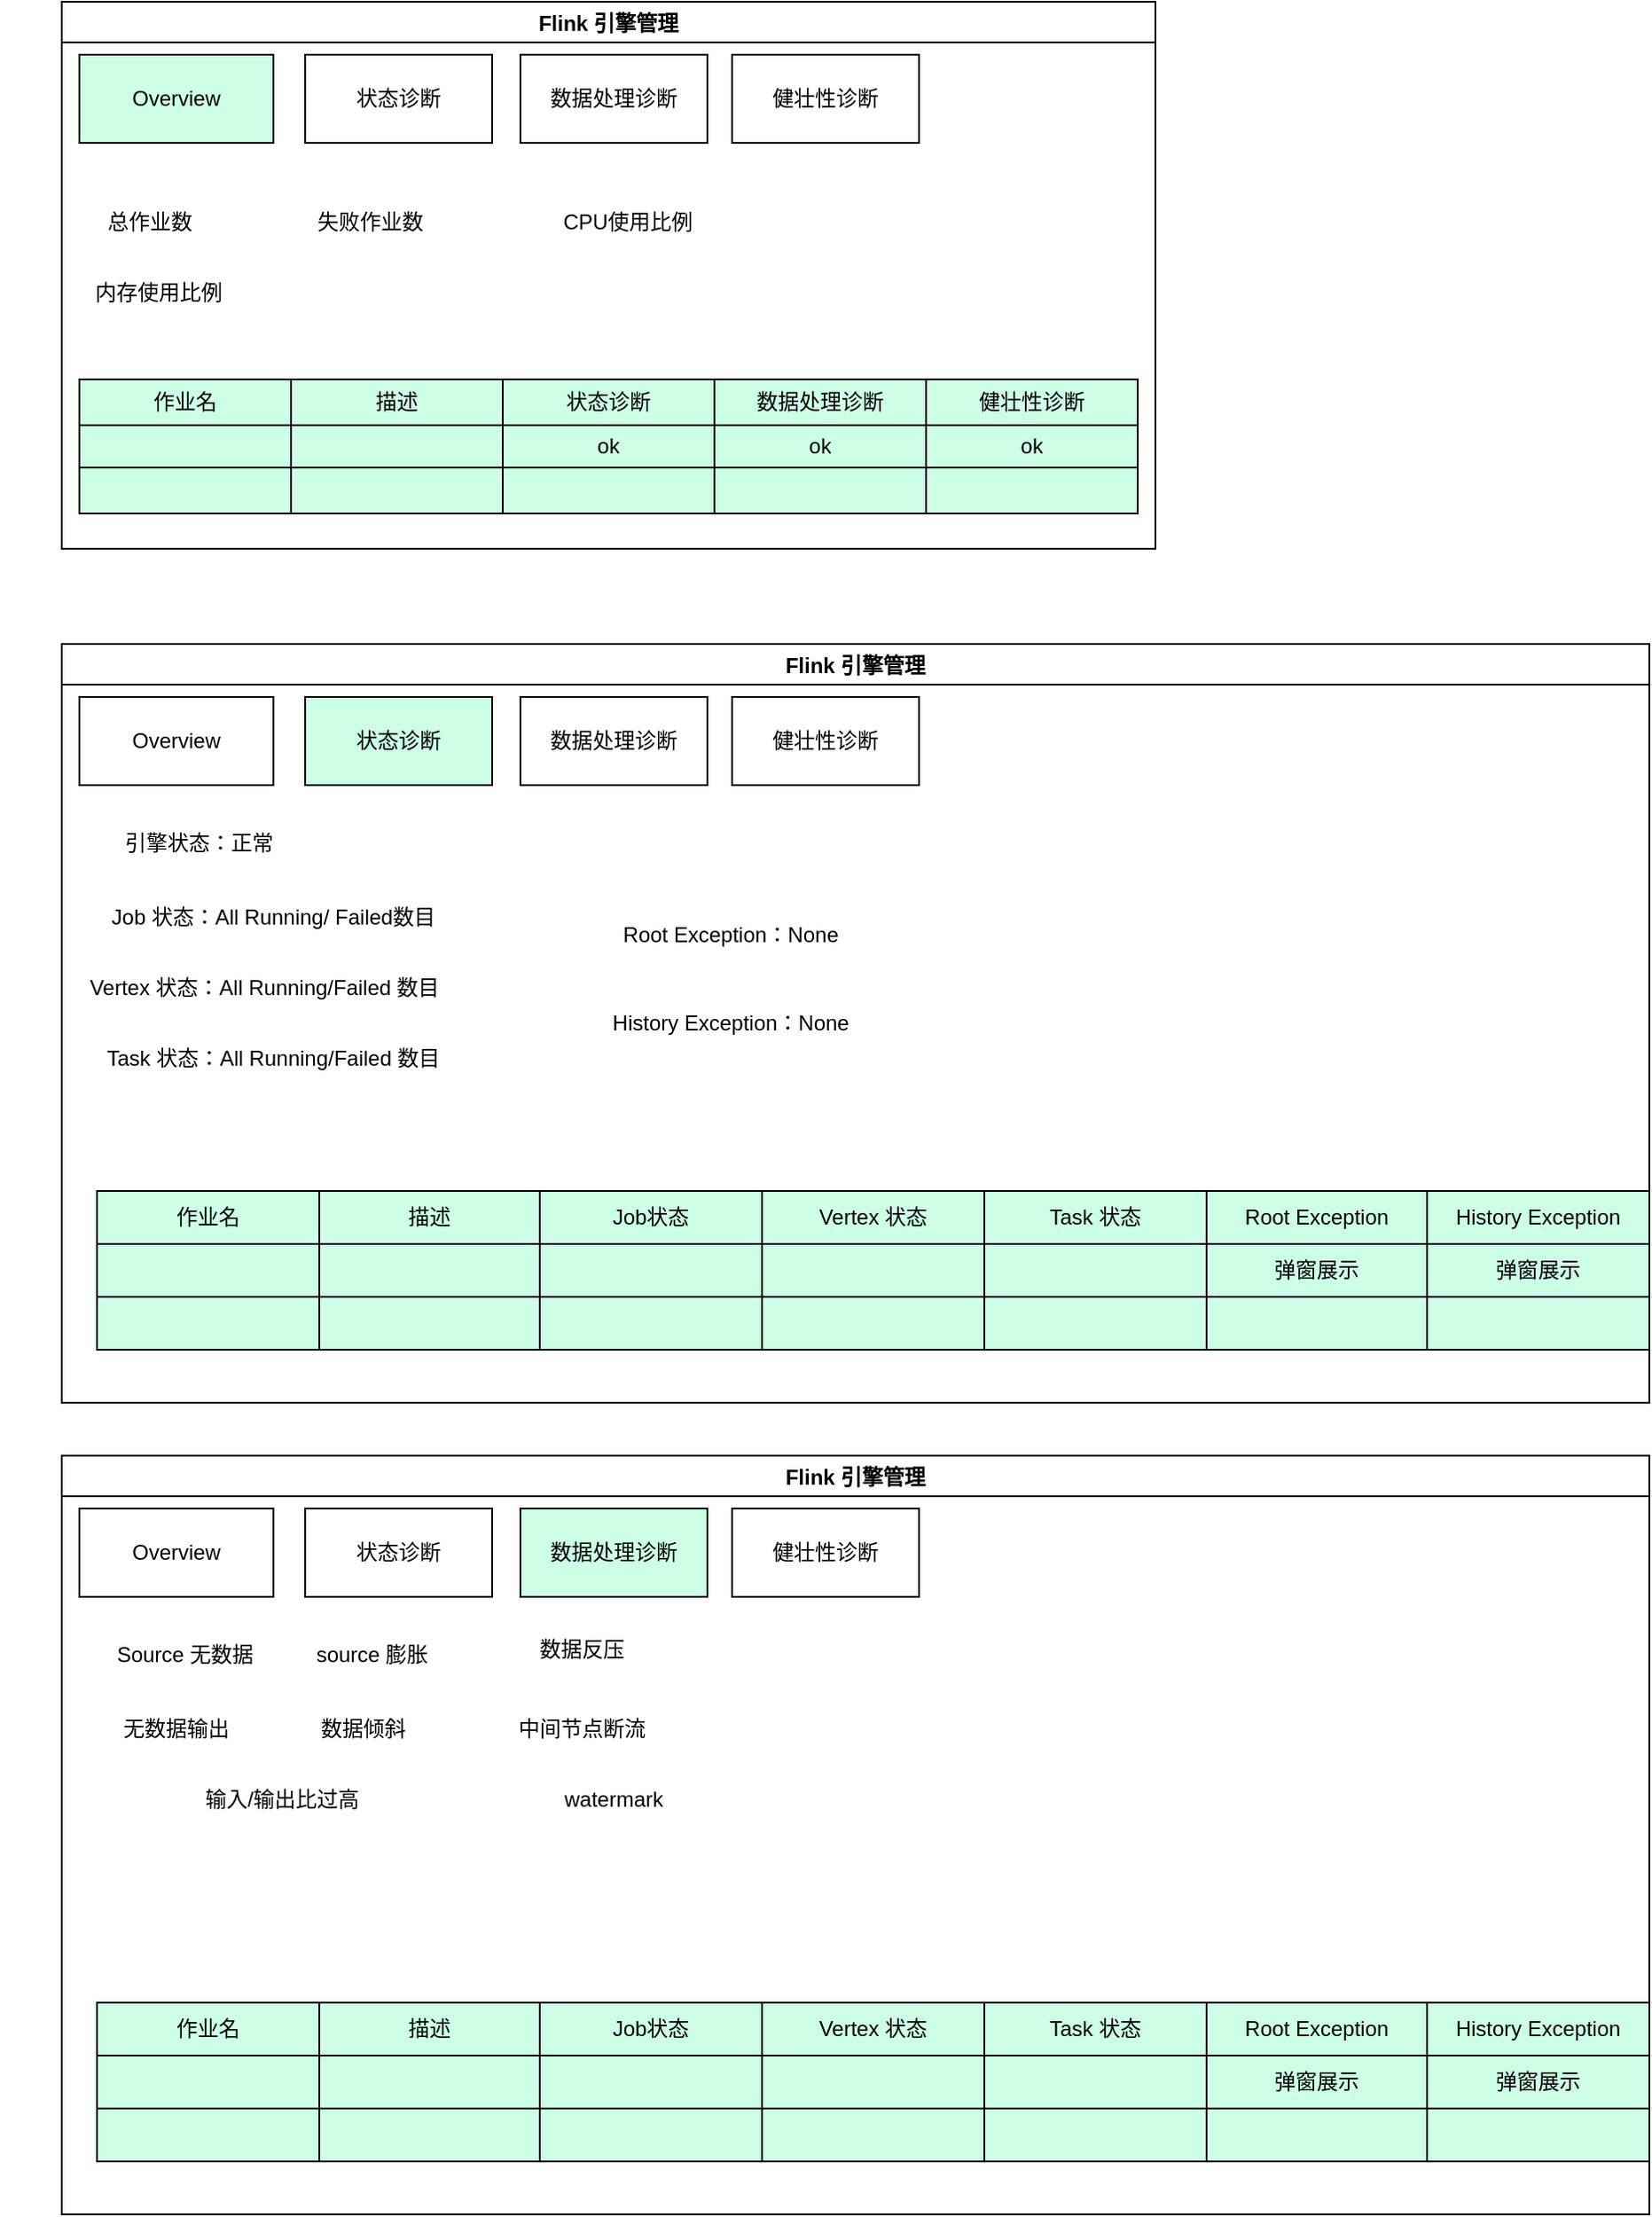 <mxfile version="17.4.5" type="github">
  <diagram id="NXiF5pYvuGFTyCZFgfCX" name="Page-1">
    <mxGraphModel dx="1426" dy="776" grid="1" gridSize="10" guides="1" tooltips="1" connect="1" arrows="1" fold="1" page="1" pageScale="1" pageWidth="827" pageHeight="1169" math="0" shadow="0">
      <root>
        <mxCell id="0" />
        <mxCell id="1" parent="0" />
        <mxCell id="Mq3Qd4NMwjSyaezHSede-2" value="Flink 引擎管理" style="swimlane;" vertex="1" parent="1">
          <mxGeometry x="180" y="116" width="620" height="310" as="geometry" />
        </mxCell>
        <mxCell id="Mq3Qd4NMwjSyaezHSede-3" value="Overview" style="rounded=0;whiteSpace=wrap;html=1;fillColor=#CCFFE6;" vertex="1" parent="Mq3Qd4NMwjSyaezHSede-2">
          <mxGeometry x="10" y="30" width="110" height="50" as="geometry" />
        </mxCell>
        <mxCell id="Mq3Qd4NMwjSyaezHSede-4" value="状态诊断" style="rounded=0;whiteSpace=wrap;html=1;" vertex="1" parent="Mq3Qd4NMwjSyaezHSede-2">
          <mxGeometry x="138" y="30" width="106" height="50" as="geometry" />
        </mxCell>
        <mxCell id="Mq3Qd4NMwjSyaezHSede-5" value="数据处理诊断" style="rounded=0;whiteSpace=wrap;html=1;" vertex="1" parent="Mq3Qd4NMwjSyaezHSede-2">
          <mxGeometry x="260" y="30" width="106" height="50" as="geometry" />
        </mxCell>
        <mxCell id="Mq3Qd4NMwjSyaezHSede-6" value="健壮性诊断" style="rounded=0;whiteSpace=wrap;html=1;" vertex="1" parent="Mq3Qd4NMwjSyaezHSede-2">
          <mxGeometry x="380" y="30" width="106" height="50" as="geometry" />
        </mxCell>
        <mxCell id="Mq3Qd4NMwjSyaezHSede-7" value="总作业数" style="text;html=1;strokeColor=none;fillColor=none;align=center;verticalAlign=middle;whiteSpace=wrap;rounded=0;" vertex="1" parent="Mq3Qd4NMwjSyaezHSede-2">
          <mxGeometry x="20" y="110" width="60" height="30" as="geometry" />
        </mxCell>
        <mxCell id="Mq3Qd4NMwjSyaezHSede-8" value="失败作业数" style="text;html=1;strokeColor=none;fillColor=none;align=center;verticalAlign=middle;whiteSpace=wrap;rounded=0;" vertex="1" parent="Mq3Qd4NMwjSyaezHSede-2">
          <mxGeometry x="130" y="110" width="90" height="30" as="geometry" />
        </mxCell>
        <mxCell id="Mq3Qd4NMwjSyaezHSede-9" value="CPU使用比例" style="text;html=1;strokeColor=none;fillColor=none;align=center;verticalAlign=middle;whiteSpace=wrap;rounded=0;" vertex="1" parent="Mq3Qd4NMwjSyaezHSede-2">
          <mxGeometry x="276" y="110" width="90" height="30" as="geometry" />
        </mxCell>
        <mxCell id="Mq3Qd4NMwjSyaezHSede-10" value="内存使用比例" style="text;html=1;strokeColor=none;fillColor=none;align=center;verticalAlign=middle;whiteSpace=wrap;rounded=0;" vertex="1" parent="Mq3Qd4NMwjSyaezHSede-2">
          <mxGeometry x="10" y="150" width="90" height="30" as="geometry" />
        </mxCell>
        <mxCell id="Mq3Qd4NMwjSyaezHSede-54" value="" style="shape=partialRectangle;html=1;whiteSpace=wrap;connectable=0;fillColor=none;top=0;left=0;bottom=0;right=0;overflow=hidden;" vertex="1" parent="Mq3Qd4NMwjSyaezHSede-2">
          <mxGeometry x="10" y="204" width="150" height="30" as="geometry">
            <mxRectangle width="150" height="30" as="alternateBounds" />
          </mxGeometry>
        </mxCell>
        <mxCell id="Mq3Qd4NMwjSyaezHSede-55" value="" style="shape=partialRectangle;html=1;whiteSpace=wrap;connectable=0;fillColor=none;top=0;left=0;bottom=0;right=0;overflow=hidden;" vertex="1" parent="Mq3Qd4NMwjSyaezHSede-2">
          <mxGeometry x="10" y="234" width="150" height="30" as="geometry">
            <mxRectangle width="150" height="30" as="alternateBounds" />
          </mxGeometry>
        </mxCell>
        <mxCell id="Mq3Qd4NMwjSyaezHSede-12" value="" style="shape=table;html=1;whiteSpace=wrap;startSize=0;container=1;collapsible=0;childLayout=tableLayout;fillColor=#CCFFE6;" vertex="1" parent="Mq3Qd4NMwjSyaezHSede-2">
          <mxGeometry x="10" y="214" width="600" height="76" as="geometry" />
        </mxCell>
        <mxCell id="Mq3Qd4NMwjSyaezHSede-17" value="" style="shape=tableRow;horizontal=0;startSize=0;swimlaneHead=0;swimlaneBody=0;top=0;left=0;bottom=0;right=0;collapsible=0;dropTarget=0;fillColor=none;points=[[0,0.5],[1,0.5]];portConstraint=eastwest;" vertex="1" parent="Mq3Qd4NMwjSyaezHSede-12">
          <mxGeometry width="600" height="26" as="geometry" />
        </mxCell>
        <mxCell id="Mq3Qd4NMwjSyaezHSede-18" value="作业名" style="shape=partialRectangle;html=1;whiteSpace=wrap;connectable=0;fillColor=none;top=0;left=0;bottom=0;right=0;overflow=hidden;" vertex="1" parent="Mq3Qd4NMwjSyaezHSede-17">
          <mxGeometry width="120" height="26" as="geometry">
            <mxRectangle width="120" height="26" as="alternateBounds" />
          </mxGeometry>
        </mxCell>
        <mxCell id="Mq3Qd4NMwjSyaezHSede-19" value="描述" style="shape=partialRectangle;html=1;whiteSpace=wrap;connectable=0;fillColor=none;top=0;left=0;bottom=0;right=0;overflow=hidden;" vertex="1" parent="Mq3Qd4NMwjSyaezHSede-17">
          <mxGeometry x="120" width="120" height="26" as="geometry">
            <mxRectangle width="120" height="26" as="alternateBounds" />
          </mxGeometry>
        </mxCell>
        <mxCell id="Mq3Qd4NMwjSyaezHSede-20" value="状态诊断" style="shape=partialRectangle;html=1;whiteSpace=wrap;connectable=0;fillColor=none;top=0;left=0;bottom=0;right=0;overflow=hidden;" vertex="1" parent="Mq3Qd4NMwjSyaezHSede-17">
          <mxGeometry x="240" width="120" height="26" as="geometry">
            <mxRectangle width="120" height="26" as="alternateBounds" />
          </mxGeometry>
        </mxCell>
        <mxCell id="Mq3Qd4NMwjSyaezHSede-69" value="数据处理诊断" style="shape=partialRectangle;html=1;whiteSpace=wrap;connectable=0;fillColor=none;top=0;left=0;bottom=0;right=0;overflow=hidden;" vertex="1" parent="Mq3Qd4NMwjSyaezHSede-17">
          <mxGeometry x="360" width="120" height="26" as="geometry">
            <mxRectangle width="120" height="26" as="alternateBounds" />
          </mxGeometry>
        </mxCell>
        <mxCell id="Mq3Qd4NMwjSyaezHSede-72" value="健壮性诊断" style="shape=partialRectangle;html=1;whiteSpace=wrap;connectable=0;fillColor=none;top=0;left=0;bottom=0;right=0;overflow=hidden;" vertex="1" parent="Mq3Qd4NMwjSyaezHSede-17">
          <mxGeometry x="480" width="120" height="26" as="geometry">
            <mxRectangle width="120" height="26" as="alternateBounds" />
          </mxGeometry>
        </mxCell>
        <mxCell id="Mq3Qd4NMwjSyaezHSede-13" value="" style="shape=tableRow;horizontal=0;startSize=0;swimlaneHead=0;swimlaneBody=0;top=0;left=0;bottom=0;right=0;collapsible=0;dropTarget=0;fillColor=none;points=[[0,0.5],[1,0.5]];portConstraint=eastwest;" vertex="1" parent="Mq3Qd4NMwjSyaezHSede-12">
          <mxGeometry y="26" width="600" height="24" as="geometry" />
        </mxCell>
        <mxCell id="Mq3Qd4NMwjSyaezHSede-14" value="" style="shape=partialRectangle;html=1;whiteSpace=wrap;connectable=0;fillColor=none;top=0;left=0;bottom=0;right=0;overflow=hidden;" vertex="1" parent="Mq3Qd4NMwjSyaezHSede-13">
          <mxGeometry width="120" height="24" as="geometry">
            <mxRectangle width="120" height="24" as="alternateBounds" />
          </mxGeometry>
        </mxCell>
        <mxCell id="Mq3Qd4NMwjSyaezHSede-15" value="" style="shape=partialRectangle;html=1;whiteSpace=wrap;connectable=0;fillColor=none;top=0;left=0;bottom=0;right=0;overflow=hidden;" vertex="1" parent="Mq3Qd4NMwjSyaezHSede-13">
          <mxGeometry x="120" width="120" height="24" as="geometry">
            <mxRectangle width="120" height="24" as="alternateBounds" />
          </mxGeometry>
        </mxCell>
        <mxCell id="Mq3Qd4NMwjSyaezHSede-16" value="ok" style="shape=partialRectangle;html=1;whiteSpace=wrap;connectable=0;fillColor=none;top=0;left=0;bottom=0;right=0;overflow=hidden;" vertex="1" parent="Mq3Qd4NMwjSyaezHSede-13">
          <mxGeometry x="240" width="120" height="24" as="geometry">
            <mxRectangle width="120" height="24" as="alternateBounds" />
          </mxGeometry>
        </mxCell>
        <mxCell id="Mq3Qd4NMwjSyaezHSede-70" value="ok" style="shape=partialRectangle;html=1;whiteSpace=wrap;connectable=0;fillColor=none;top=0;left=0;bottom=0;right=0;overflow=hidden;" vertex="1" parent="Mq3Qd4NMwjSyaezHSede-13">
          <mxGeometry x="360" width="120" height="24" as="geometry">
            <mxRectangle width="120" height="24" as="alternateBounds" />
          </mxGeometry>
        </mxCell>
        <mxCell id="Mq3Qd4NMwjSyaezHSede-73" value="ok" style="shape=partialRectangle;html=1;whiteSpace=wrap;connectable=0;fillColor=none;top=0;left=0;bottom=0;right=0;overflow=hidden;" vertex="1" parent="Mq3Qd4NMwjSyaezHSede-13">
          <mxGeometry x="480" width="120" height="24" as="geometry">
            <mxRectangle width="120" height="24" as="alternateBounds" />
          </mxGeometry>
        </mxCell>
        <mxCell id="Mq3Qd4NMwjSyaezHSede-21" value="" style="shape=tableRow;horizontal=0;startSize=0;swimlaneHead=0;swimlaneBody=0;top=0;left=0;bottom=0;right=0;collapsible=0;dropTarget=0;fillColor=none;points=[[0,0.5],[1,0.5]];portConstraint=eastwest;" vertex="1" parent="Mq3Qd4NMwjSyaezHSede-12">
          <mxGeometry y="50" width="600" height="26" as="geometry" />
        </mxCell>
        <mxCell id="Mq3Qd4NMwjSyaezHSede-22" value="" style="shape=partialRectangle;html=1;whiteSpace=wrap;connectable=0;fillColor=none;top=0;left=0;bottom=0;right=0;overflow=hidden;" vertex="1" parent="Mq3Qd4NMwjSyaezHSede-21">
          <mxGeometry width="120" height="26" as="geometry">
            <mxRectangle width="120" height="26" as="alternateBounds" />
          </mxGeometry>
        </mxCell>
        <mxCell id="Mq3Qd4NMwjSyaezHSede-23" value="" style="shape=partialRectangle;html=1;whiteSpace=wrap;connectable=0;fillColor=none;top=0;left=0;bottom=0;right=0;overflow=hidden;" vertex="1" parent="Mq3Qd4NMwjSyaezHSede-21">
          <mxGeometry x="120" width="120" height="26" as="geometry">
            <mxRectangle width="120" height="26" as="alternateBounds" />
          </mxGeometry>
        </mxCell>
        <mxCell id="Mq3Qd4NMwjSyaezHSede-24" value="" style="shape=partialRectangle;html=1;whiteSpace=wrap;connectable=0;fillColor=none;top=0;left=0;bottom=0;right=0;overflow=hidden;pointerEvents=1;" vertex="1" parent="Mq3Qd4NMwjSyaezHSede-21">
          <mxGeometry x="240" width="120" height="26" as="geometry">
            <mxRectangle width="120" height="26" as="alternateBounds" />
          </mxGeometry>
        </mxCell>
        <mxCell id="Mq3Qd4NMwjSyaezHSede-71" style="shape=partialRectangle;html=1;whiteSpace=wrap;connectable=0;fillColor=none;top=0;left=0;bottom=0;right=0;overflow=hidden;pointerEvents=1;" vertex="1" parent="Mq3Qd4NMwjSyaezHSede-21">
          <mxGeometry x="360" width="120" height="26" as="geometry">
            <mxRectangle width="120" height="26" as="alternateBounds" />
          </mxGeometry>
        </mxCell>
        <mxCell id="Mq3Qd4NMwjSyaezHSede-74" style="shape=partialRectangle;html=1;whiteSpace=wrap;connectable=0;fillColor=none;top=0;left=0;bottom=0;right=0;overflow=hidden;pointerEvents=1;" vertex="1" parent="Mq3Qd4NMwjSyaezHSede-21">
          <mxGeometry x="480" width="120" height="26" as="geometry">
            <mxRectangle width="120" height="26" as="alternateBounds" />
          </mxGeometry>
        </mxCell>
        <mxCell id="Mq3Qd4NMwjSyaezHSede-25" value="Flink 引擎管理" style="swimlane;" vertex="1" parent="1">
          <mxGeometry x="180" y="480" width="900" height="430" as="geometry" />
        </mxCell>
        <mxCell id="Mq3Qd4NMwjSyaezHSede-26" value="Overview" style="rounded=0;whiteSpace=wrap;html=1;fillColor=#FFFFFF;" vertex="1" parent="Mq3Qd4NMwjSyaezHSede-25">
          <mxGeometry x="10" y="30" width="110" height="50" as="geometry" />
        </mxCell>
        <mxCell id="Mq3Qd4NMwjSyaezHSede-27" value="状态诊断" style="rounded=0;whiteSpace=wrap;html=1;fillColor=#CCFFE6;" vertex="1" parent="Mq3Qd4NMwjSyaezHSede-25">
          <mxGeometry x="138" y="30" width="106" height="50" as="geometry" />
        </mxCell>
        <mxCell id="Mq3Qd4NMwjSyaezHSede-28" value="数据处理诊断" style="rounded=0;whiteSpace=wrap;html=1;" vertex="1" parent="Mq3Qd4NMwjSyaezHSede-25">
          <mxGeometry x="260" y="30" width="106" height="50" as="geometry" />
        </mxCell>
        <mxCell id="Mq3Qd4NMwjSyaezHSede-29" value="健壮性诊断" style="rounded=0;whiteSpace=wrap;html=1;" vertex="1" parent="Mq3Qd4NMwjSyaezHSede-25">
          <mxGeometry x="380" y="30" width="106" height="50" as="geometry" />
        </mxCell>
        <mxCell id="Mq3Qd4NMwjSyaezHSede-30" value="引擎状态：正常" style="text;html=1;strokeColor=none;fillColor=none;align=center;verticalAlign=middle;whiteSpace=wrap;rounded=0;" vertex="1" parent="Mq3Qd4NMwjSyaezHSede-25">
          <mxGeometry x="18" y="100" width="120" height="25" as="geometry" />
        </mxCell>
        <mxCell id="Mq3Qd4NMwjSyaezHSede-32" value="Job 状态：All Running/ Failed数目" style="text;html=1;strokeColor=none;fillColor=none;align=center;verticalAlign=middle;whiteSpace=wrap;rounded=0;" vertex="1" parent="Mq3Qd4NMwjSyaezHSede-25">
          <mxGeometry x="20" y="140" width="200" height="30" as="geometry" />
        </mxCell>
        <mxCell id="Mq3Qd4NMwjSyaezHSede-47" value="Vertex 状态：All Running/Failed 数目" style="text;html=1;strokeColor=none;fillColor=none;align=center;verticalAlign=middle;whiteSpace=wrap;rounded=0;" vertex="1" parent="Mq3Qd4NMwjSyaezHSede-25">
          <mxGeometry x="10" y="180" width="210" height="30" as="geometry" />
        </mxCell>
        <mxCell id="Mq3Qd4NMwjSyaezHSede-34" value="" style="shape=table;html=1;whiteSpace=wrap;startSize=0;container=1;collapsible=0;childLayout=tableLayout;fillColor=#CCFFE6;" vertex="1" parent="Mq3Qd4NMwjSyaezHSede-25">
          <mxGeometry x="20" y="310" width="880" height="90" as="geometry" />
        </mxCell>
        <mxCell id="Mq3Qd4NMwjSyaezHSede-35" value="" style="shape=tableRow;horizontal=0;startSize=0;swimlaneHead=0;swimlaneBody=0;top=0;left=0;bottom=0;right=0;collapsible=0;dropTarget=0;fillColor=none;points=[[0,0.5],[1,0.5]];portConstraint=eastwest;" vertex="1" parent="Mq3Qd4NMwjSyaezHSede-34">
          <mxGeometry width="880" height="30" as="geometry" />
        </mxCell>
        <mxCell id="Mq3Qd4NMwjSyaezHSede-36" value="作业名" style="shape=partialRectangle;html=1;whiteSpace=wrap;connectable=0;fillColor=none;top=0;left=0;bottom=0;right=0;overflow=hidden;" vertex="1" parent="Mq3Qd4NMwjSyaezHSede-35">
          <mxGeometry width="126" height="30" as="geometry">
            <mxRectangle width="126" height="30" as="alternateBounds" />
          </mxGeometry>
        </mxCell>
        <mxCell id="Mq3Qd4NMwjSyaezHSede-37" value="描述" style="shape=partialRectangle;html=1;whiteSpace=wrap;connectable=0;fillColor=none;top=0;left=0;bottom=0;right=0;overflow=hidden;" vertex="1" parent="Mq3Qd4NMwjSyaezHSede-35">
          <mxGeometry x="126" width="125" height="30" as="geometry">
            <mxRectangle width="125" height="30" as="alternateBounds" />
          </mxGeometry>
        </mxCell>
        <mxCell id="Mq3Qd4NMwjSyaezHSede-105" value="Job状态" style="shape=partialRectangle;html=1;whiteSpace=wrap;connectable=0;fillColor=none;top=0;left=0;bottom=0;right=0;overflow=hidden;" vertex="1" parent="Mq3Qd4NMwjSyaezHSede-35">
          <mxGeometry x="251" width="126" height="30" as="geometry">
            <mxRectangle width="126" height="30" as="alternateBounds" />
          </mxGeometry>
        </mxCell>
        <mxCell id="Mq3Qd4NMwjSyaezHSede-102" value="Vertex 状态" style="shape=partialRectangle;html=1;whiteSpace=wrap;connectable=0;fillColor=none;top=0;left=0;bottom=0;right=0;overflow=hidden;" vertex="1" parent="Mq3Qd4NMwjSyaezHSede-35">
          <mxGeometry x="377" width="126" height="30" as="geometry">
            <mxRectangle width="126" height="30" as="alternateBounds" />
          </mxGeometry>
        </mxCell>
        <mxCell id="Mq3Qd4NMwjSyaezHSede-99" value="Task 状态" style="shape=partialRectangle;html=1;whiteSpace=wrap;connectable=0;fillColor=none;top=0;left=0;bottom=0;right=0;overflow=hidden;" vertex="1" parent="Mq3Qd4NMwjSyaezHSede-35">
          <mxGeometry x="503" width="126" height="30" as="geometry">
            <mxRectangle width="126" height="30" as="alternateBounds" />
          </mxGeometry>
        </mxCell>
        <mxCell id="Mq3Qd4NMwjSyaezHSede-96" value="Root Exception" style="shape=partialRectangle;html=1;whiteSpace=wrap;connectable=0;fillColor=none;top=0;left=0;bottom=0;right=0;overflow=hidden;" vertex="1" parent="Mq3Qd4NMwjSyaezHSede-35">
          <mxGeometry x="629" width="125" height="30" as="geometry">
            <mxRectangle width="125" height="30" as="alternateBounds" />
          </mxGeometry>
        </mxCell>
        <mxCell id="Mq3Qd4NMwjSyaezHSede-108" value="History Exception" style="shape=partialRectangle;html=1;whiteSpace=wrap;connectable=0;fillColor=none;top=0;left=0;bottom=0;right=0;overflow=hidden;" vertex="1" parent="Mq3Qd4NMwjSyaezHSede-35">
          <mxGeometry x="754" width="126" height="30" as="geometry">
            <mxRectangle width="126" height="30" as="alternateBounds" />
          </mxGeometry>
        </mxCell>
        <mxCell id="Mq3Qd4NMwjSyaezHSede-39" value="" style="shape=tableRow;horizontal=0;startSize=0;swimlaneHead=0;swimlaneBody=0;top=0;left=0;bottom=0;right=0;collapsible=0;dropTarget=0;fillColor=none;points=[[0,0.5],[1,0.5]];portConstraint=eastwest;" vertex="1" parent="Mq3Qd4NMwjSyaezHSede-34">
          <mxGeometry y="30" width="880" height="30" as="geometry" />
        </mxCell>
        <mxCell id="Mq3Qd4NMwjSyaezHSede-40" value="" style="shape=partialRectangle;html=1;whiteSpace=wrap;connectable=0;fillColor=none;top=0;left=0;bottom=0;right=0;overflow=hidden;" vertex="1" parent="Mq3Qd4NMwjSyaezHSede-39">
          <mxGeometry width="126" height="30" as="geometry">
            <mxRectangle width="126" height="30" as="alternateBounds" />
          </mxGeometry>
        </mxCell>
        <mxCell id="Mq3Qd4NMwjSyaezHSede-41" value="" style="shape=partialRectangle;html=1;whiteSpace=wrap;connectable=0;fillColor=none;top=0;left=0;bottom=0;right=0;overflow=hidden;" vertex="1" parent="Mq3Qd4NMwjSyaezHSede-39">
          <mxGeometry x="126" width="125" height="30" as="geometry">
            <mxRectangle width="125" height="30" as="alternateBounds" />
          </mxGeometry>
        </mxCell>
        <mxCell id="Mq3Qd4NMwjSyaezHSede-106" style="shape=partialRectangle;html=1;whiteSpace=wrap;connectable=0;fillColor=none;top=0;left=0;bottom=0;right=0;overflow=hidden;" vertex="1" parent="Mq3Qd4NMwjSyaezHSede-39">
          <mxGeometry x="251" width="126" height="30" as="geometry">
            <mxRectangle width="126" height="30" as="alternateBounds" />
          </mxGeometry>
        </mxCell>
        <mxCell id="Mq3Qd4NMwjSyaezHSede-103" style="shape=partialRectangle;html=1;whiteSpace=wrap;connectable=0;fillColor=none;top=0;left=0;bottom=0;right=0;overflow=hidden;" vertex="1" parent="Mq3Qd4NMwjSyaezHSede-39">
          <mxGeometry x="377" width="126" height="30" as="geometry">
            <mxRectangle width="126" height="30" as="alternateBounds" />
          </mxGeometry>
        </mxCell>
        <mxCell id="Mq3Qd4NMwjSyaezHSede-100" style="shape=partialRectangle;html=1;whiteSpace=wrap;connectable=0;fillColor=none;top=0;left=0;bottom=0;right=0;overflow=hidden;" vertex="1" parent="Mq3Qd4NMwjSyaezHSede-39">
          <mxGeometry x="503" width="126" height="30" as="geometry">
            <mxRectangle width="126" height="30" as="alternateBounds" />
          </mxGeometry>
        </mxCell>
        <mxCell id="Mq3Qd4NMwjSyaezHSede-97" value="弹窗展示" style="shape=partialRectangle;html=1;whiteSpace=wrap;connectable=0;fillColor=none;top=0;left=0;bottom=0;right=0;overflow=hidden;" vertex="1" parent="Mq3Qd4NMwjSyaezHSede-39">
          <mxGeometry x="629" width="125" height="30" as="geometry">
            <mxRectangle width="125" height="30" as="alternateBounds" />
          </mxGeometry>
        </mxCell>
        <mxCell id="Mq3Qd4NMwjSyaezHSede-109" value="弹窗展示" style="shape=partialRectangle;html=1;whiteSpace=wrap;connectable=0;fillColor=none;top=0;left=0;bottom=0;right=0;overflow=hidden;" vertex="1" parent="Mq3Qd4NMwjSyaezHSede-39">
          <mxGeometry x="754" width="126" height="30" as="geometry">
            <mxRectangle width="126" height="30" as="alternateBounds" />
          </mxGeometry>
        </mxCell>
        <mxCell id="Mq3Qd4NMwjSyaezHSede-43" value="" style="shape=tableRow;horizontal=0;startSize=0;swimlaneHead=0;swimlaneBody=0;top=0;left=0;bottom=0;right=0;collapsible=0;dropTarget=0;fillColor=none;points=[[0,0.5],[1,0.5]];portConstraint=eastwest;" vertex="1" parent="Mq3Qd4NMwjSyaezHSede-34">
          <mxGeometry y="60" width="880" height="30" as="geometry" />
        </mxCell>
        <mxCell id="Mq3Qd4NMwjSyaezHSede-44" value="" style="shape=partialRectangle;html=1;whiteSpace=wrap;connectable=0;fillColor=none;top=0;left=0;bottom=0;right=0;overflow=hidden;" vertex="1" parent="Mq3Qd4NMwjSyaezHSede-43">
          <mxGeometry width="126" height="30" as="geometry">
            <mxRectangle width="126" height="30" as="alternateBounds" />
          </mxGeometry>
        </mxCell>
        <mxCell id="Mq3Qd4NMwjSyaezHSede-45" value="" style="shape=partialRectangle;html=1;whiteSpace=wrap;connectable=0;fillColor=none;top=0;left=0;bottom=0;right=0;overflow=hidden;" vertex="1" parent="Mq3Qd4NMwjSyaezHSede-43">
          <mxGeometry x="126" width="125" height="30" as="geometry">
            <mxRectangle width="125" height="30" as="alternateBounds" />
          </mxGeometry>
        </mxCell>
        <mxCell id="Mq3Qd4NMwjSyaezHSede-107" style="shape=partialRectangle;html=1;whiteSpace=wrap;connectable=0;fillColor=none;top=0;left=0;bottom=0;right=0;overflow=hidden;pointerEvents=1;" vertex="1" parent="Mq3Qd4NMwjSyaezHSede-43">
          <mxGeometry x="251" width="126" height="30" as="geometry">
            <mxRectangle width="126" height="30" as="alternateBounds" />
          </mxGeometry>
        </mxCell>
        <mxCell id="Mq3Qd4NMwjSyaezHSede-104" style="shape=partialRectangle;html=1;whiteSpace=wrap;connectable=0;fillColor=none;top=0;left=0;bottom=0;right=0;overflow=hidden;pointerEvents=1;" vertex="1" parent="Mq3Qd4NMwjSyaezHSede-43">
          <mxGeometry x="377" width="126" height="30" as="geometry">
            <mxRectangle width="126" height="30" as="alternateBounds" />
          </mxGeometry>
        </mxCell>
        <mxCell id="Mq3Qd4NMwjSyaezHSede-101" style="shape=partialRectangle;html=1;whiteSpace=wrap;connectable=0;fillColor=none;top=0;left=0;bottom=0;right=0;overflow=hidden;pointerEvents=1;" vertex="1" parent="Mq3Qd4NMwjSyaezHSede-43">
          <mxGeometry x="503" width="126" height="30" as="geometry">
            <mxRectangle width="126" height="30" as="alternateBounds" />
          </mxGeometry>
        </mxCell>
        <mxCell id="Mq3Qd4NMwjSyaezHSede-98" style="shape=partialRectangle;html=1;whiteSpace=wrap;connectable=0;fillColor=none;top=0;left=0;bottom=0;right=0;overflow=hidden;pointerEvents=1;" vertex="1" parent="Mq3Qd4NMwjSyaezHSede-43">
          <mxGeometry x="629" width="125" height="30" as="geometry">
            <mxRectangle width="125" height="30" as="alternateBounds" />
          </mxGeometry>
        </mxCell>
        <mxCell id="Mq3Qd4NMwjSyaezHSede-110" style="shape=partialRectangle;html=1;whiteSpace=wrap;connectable=0;fillColor=none;top=0;left=0;bottom=0;right=0;overflow=hidden;pointerEvents=1;" vertex="1" parent="Mq3Qd4NMwjSyaezHSede-43">
          <mxGeometry x="754" width="126" height="30" as="geometry">
            <mxRectangle width="126" height="30" as="alternateBounds" />
          </mxGeometry>
        </mxCell>
        <mxCell id="Mq3Qd4NMwjSyaezHSede-48" value="Task 状态：All Running/Failed 数目" style="text;html=1;strokeColor=none;fillColor=none;align=center;verticalAlign=middle;whiteSpace=wrap;rounded=0;" vertex="1" parent="Mq3Qd4NMwjSyaezHSede-25">
          <mxGeometry x="15" y="220" width="210" height="30" as="geometry" />
        </mxCell>
        <mxCell id="Mq3Qd4NMwjSyaezHSede-49" value="Root Exception：None&amp;nbsp;" style="text;html=1;strokeColor=none;fillColor=none;align=center;verticalAlign=middle;whiteSpace=wrap;rounded=0;" vertex="1" parent="Mq3Qd4NMwjSyaezHSede-25">
          <mxGeometry x="276" y="150" width="210" height="30" as="geometry" />
        </mxCell>
        <mxCell id="Mq3Qd4NMwjSyaezHSede-50" value="History Exception：None&amp;nbsp;" style="text;html=1;strokeColor=none;fillColor=none;align=center;verticalAlign=middle;whiteSpace=wrap;rounded=0;" vertex="1" parent="Mq3Qd4NMwjSyaezHSede-25">
          <mxGeometry x="276" y="200" width="210" height="30" as="geometry" />
        </mxCell>
        <mxCell id="Mq3Qd4NMwjSyaezHSede-111" value="Flink 引擎管理" style="swimlane;" vertex="1" parent="1">
          <mxGeometry x="180" y="940" width="900" height="430" as="geometry" />
        </mxCell>
        <mxCell id="Mq3Qd4NMwjSyaezHSede-112" value="Overview" style="rounded=0;whiteSpace=wrap;html=1;fillColor=#FFFFFF;" vertex="1" parent="Mq3Qd4NMwjSyaezHSede-111">
          <mxGeometry x="10" y="30" width="110" height="50" as="geometry" />
        </mxCell>
        <mxCell id="Mq3Qd4NMwjSyaezHSede-113" value="状态诊断" style="rounded=0;whiteSpace=wrap;html=1;fillColor=#FFFFFF;" vertex="1" parent="Mq3Qd4NMwjSyaezHSede-111">
          <mxGeometry x="138" y="30" width="106" height="50" as="geometry" />
        </mxCell>
        <mxCell id="Mq3Qd4NMwjSyaezHSede-114" value="数据处理诊断" style="rounded=0;whiteSpace=wrap;html=1;fillColor=#CCFFE6;" vertex="1" parent="Mq3Qd4NMwjSyaezHSede-111">
          <mxGeometry x="260" y="30" width="106" height="50" as="geometry" />
        </mxCell>
        <mxCell id="Mq3Qd4NMwjSyaezHSede-115" value="健壮性诊断" style="rounded=0;whiteSpace=wrap;html=1;" vertex="1" parent="Mq3Qd4NMwjSyaezHSede-111">
          <mxGeometry x="380" y="30" width="106" height="50" as="geometry" />
        </mxCell>
        <mxCell id="Mq3Qd4NMwjSyaezHSede-116" value="Source 无数据" style="text;html=1;strokeColor=none;fillColor=none;align=center;verticalAlign=middle;whiteSpace=wrap;rounded=0;" vertex="1" parent="Mq3Qd4NMwjSyaezHSede-111">
          <mxGeometry x="10" y="100" width="120" height="25" as="geometry" />
        </mxCell>
        <mxCell id="Mq3Qd4NMwjSyaezHSede-117" value="无数据输出" style="text;html=1;strokeColor=none;fillColor=none;align=center;verticalAlign=middle;whiteSpace=wrap;rounded=0;" vertex="1" parent="Mq3Qd4NMwjSyaezHSede-111">
          <mxGeometry x="-35" y="140" width="200" height="30" as="geometry" />
        </mxCell>
        <mxCell id="Mq3Qd4NMwjSyaezHSede-118" value="数据倾斜" style="text;html=1;strokeColor=none;fillColor=none;align=center;verticalAlign=middle;whiteSpace=wrap;rounded=0;" vertex="1" parent="Mq3Qd4NMwjSyaezHSede-111">
          <mxGeometry x="66" y="140" width="210" height="30" as="geometry" />
        </mxCell>
        <mxCell id="Mq3Qd4NMwjSyaezHSede-119" value="" style="shape=table;html=1;whiteSpace=wrap;startSize=0;container=1;collapsible=0;childLayout=tableLayout;fillColor=#CCFFE6;" vertex="1" parent="Mq3Qd4NMwjSyaezHSede-111">
          <mxGeometry x="20" y="310" width="880" height="90" as="geometry" />
        </mxCell>
        <mxCell id="Mq3Qd4NMwjSyaezHSede-120" value="" style="shape=tableRow;horizontal=0;startSize=0;swimlaneHead=0;swimlaneBody=0;top=0;left=0;bottom=0;right=0;collapsible=0;dropTarget=0;fillColor=none;points=[[0,0.5],[1,0.5]];portConstraint=eastwest;" vertex="1" parent="Mq3Qd4NMwjSyaezHSede-119">
          <mxGeometry width="880" height="30" as="geometry" />
        </mxCell>
        <mxCell id="Mq3Qd4NMwjSyaezHSede-121" value="作业名" style="shape=partialRectangle;html=1;whiteSpace=wrap;connectable=0;fillColor=none;top=0;left=0;bottom=0;right=0;overflow=hidden;" vertex="1" parent="Mq3Qd4NMwjSyaezHSede-120">
          <mxGeometry width="126" height="30" as="geometry">
            <mxRectangle width="126" height="30" as="alternateBounds" />
          </mxGeometry>
        </mxCell>
        <mxCell id="Mq3Qd4NMwjSyaezHSede-122" value="描述" style="shape=partialRectangle;html=1;whiteSpace=wrap;connectable=0;fillColor=none;top=0;left=0;bottom=0;right=0;overflow=hidden;" vertex="1" parent="Mq3Qd4NMwjSyaezHSede-120">
          <mxGeometry x="126" width="125" height="30" as="geometry">
            <mxRectangle width="125" height="30" as="alternateBounds" />
          </mxGeometry>
        </mxCell>
        <mxCell id="Mq3Qd4NMwjSyaezHSede-123" value="Job状态" style="shape=partialRectangle;html=1;whiteSpace=wrap;connectable=0;fillColor=none;top=0;left=0;bottom=0;right=0;overflow=hidden;" vertex="1" parent="Mq3Qd4NMwjSyaezHSede-120">
          <mxGeometry x="251" width="126" height="30" as="geometry">
            <mxRectangle width="126" height="30" as="alternateBounds" />
          </mxGeometry>
        </mxCell>
        <mxCell id="Mq3Qd4NMwjSyaezHSede-124" value="Vertex 状态" style="shape=partialRectangle;html=1;whiteSpace=wrap;connectable=0;fillColor=none;top=0;left=0;bottom=0;right=0;overflow=hidden;" vertex="1" parent="Mq3Qd4NMwjSyaezHSede-120">
          <mxGeometry x="377" width="126" height="30" as="geometry">
            <mxRectangle width="126" height="30" as="alternateBounds" />
          </mxGeometry>
        </mxCell>
        <mxCell id="Mq3Qd4NMwjSyaezHSede-125" value="Task 状态" style="shape=partialRectangle;html=1;whiteSpace=wrap;connectable=0;fillColor=none;top=0;left=0;bottom=0;right=0;overflow=hidden;" vertex="1" parent="Mq3Qd4NMwjSyaezHSede-120">
          <mxGeometry x="503" width="126" height="30" as="geometry">
            <mxRectangle width="126" height="30" as="alternateBounds" />
          </mxGeometry>
        </mxCell>
        <mxCell id="Mq3Qd4NMwjSyaezHSede-126" value="Root Exception" style="shape=partialRectangle;html=1;whiteSpace=wrap;connectable=0;fillColor=none;top=0;left=0;bottom=0;right=0;overflow=hidden;" vertex="1" parent="Mq3Qd4NMwjSyaezHSede-120">
          <mxGeometry x="629" width="125" height="30" as="geometry">
            <mxRectangle width="125" height="30" as="alternateBounds" />
          </mxGeometry>
        </mxCell>
        <mxCell id="Mq3Qd4NMwjSyaezHSede-127" value="History Exception" style="shape=partialRectangle;html=1;whiteSpace=wrap;connectable=0;fillColor=none;top=0;left=0;bottom=0;right=0;overflow=hidden;" vertex="1" parent="Mq3Qd4NMwjSyaezHSede-120">
          <mxGeometry x="754" width="126" height="30" as="geometry">
            <mxRectangle width="126" height="30" as="alternateBounds" />
          </mxGeometry>
        </mxCell>
        <mxCell id="Mq3Qd4NMwjSyaezHSede-128" value="" style="shape=tableRow;horizontal=0;startSize=0;swimlaneHead=0;swimlaneBody=0;top=0;left=0;bottom=0;right=0;collapsible=0;dropTarget=0;fillColor=none;points=[[0,0.5],[1,0.5]];portConstraint=eastwest;" vertex="1" parent="Mq3Qd4NMwjSyaezHSede-119">
          <mxGeometry y="30" width="880" height="30" as="geometry" />
        </mxCell>
        <mxCell id="Mq3Qd4NMwjSyaezHSede-129" value="" style="shape=partialRectangle;html=1;whiteSpace=wrap;connectable=0;fillColor=none;top=0;left=0;bottom=0;right=0;overflow=hidden;" vertex="1" parent="Mq3Qd4NMwjSyaezHSede-128">
          <mxGeometry width="126" height="30" as="geometry">
            <mxRectangle width="126" height="30" as="alternateBounds" />
          </mxGeometry>
        </mxCell>
        <mxCell id="Mq3Qd4NMwjSyaezHSede-130" value="" style="shape=partialRectangle;html=1;whiteSpace=wrap;connectable=0;fillColor=none;top=0;left=0;bottom=0;right=0;overflow=hidden;" vertex="1" parent="Mq3Qd4NMwjSyaezHSede-128">
          <mxGeometry x="126" width="125" height="30" as="geometry">
            <mxRectangle width="125" height="30" as="alternateBounds" />
          </mxGeometry>
        </mxCell>
        <mxCell id="Mq3Qd4NMwjSyaezHSede-131" style="shape=partialRectangle;html=1;whiteSpace=wrap;connectable=0;fillColor=none;top=0;left=0;bottom=0;right=0;overflow=hidden;" vertex="1" parent="Mq3Qd4NMwjSyaezHSede-128">
          <mxGeometry x="251" width="126" height="30" as="geometry">
            <mxRectangle width="126" height="30" as="alternateBounds" />
          </mxGeometry>
        </mxCell>
        <mxCell id="Mq3Qd4NMwjSyaezHSede-132" style="shape=partialRectangle;html=1;whiteSpace=wrap;connectable=0;fillColor=none;top=0;left=0;bottom=0;right=0;overflow=hidden;" vertex="1" parent="Mq3Qd4NMwjSyaezHSede-128">
          <mxGeometry x="377" width="126" height="30" as="geometry">
            <mxRectangle width="126" height="30" as="alternateBounds" />
          </mxGeometry>
        </mxCell>
        <mxCell id="Mq3Qd4NMwjSyaezHSede-133" style="shape=partialRectangle;html=1;whiteSpace=wrap;connectable=0;fillColor=none;top=0;left=0;bottom=0;right=0;overflow=hidden;" vertex="1" parent="Mq3Qd4NMwjSyaezHSede-128">
          <mxGeometry x="503" width="126" height="30" as="geometry">
            <mxRectangle width="126" height="30" as="alternateBounds" />
          </mxGeometry>
        </mxCell>
        <mxCell id="Mq3Qd4NMwjSyaezHSede-134" value="弹窗展示" style="shape=partialRectangle;html=1;whiteSpace=wrap;connectable=0;fillColor=none;top=0;left=0;bottom=0;right=0;overflow=hidden;" vertex="1" parent="Mq3Qd4NMwjSyaezHSede-128">
          <mxGeometry x="629" width="125" height="30" as="geometry">
            <mxRectangle width="125" height="30" as="alternateBounds" />
          </mxGeometry>
        </mxCell>
        <mxCell id="Mq3Qd4NMwjSyaezHSede-135" value="弹窗展示" style="shape=partialRectangle;html=1;whiteSpace=wrap;connectable=0;fillColor=none;top=0;left=0;bottom=0;right=0;overflow=hidden;" vertex="1" parent="Mq3Qd4NMwjSyaezHSede-128">
          <mxGeometry x="754" width="126" height="30" as="geometry">
            <mxRectangle width="126" height="30" as="alternateBounds" />
          </mxGeometry>
        </mxCell>
        <mxCell id="Mq3Qd4NMwjSyaezHSede-136" value="" style="shape=tableRow;horizontal=0;startSize=0;swimlaneHead=0;swimlaneBody=0;top=0;left=0;bottom=0;right=0;collapsible=0;dropTarget=0;fillColor=none;points=[[0,0.5],[1,0.5]];portConstraint=eastwest;" vertex="1" parent="Mq3Qd4NMwjSyaezHSede-119">
          <mxGeometry y="60" width="880" height="30" as="geometry" />
        </mxCell>
        <mxCell id="Mq3Qd4NMwjSyaezHSede-137" value="" style="shape=partialRectangle;html=1;whiteSpace=wrap;connectable=0;fillColor=none;top=0;left=0;bottom=0;right=0;overflow=hidden;" vertex="1" parent="Mq3Qd4NMwjSyaezHSede-136">
          <mxGeometry width="126" height="30" as="geometry">
            <mxRectangle width="126" height="30" as="alternateBounds" />
          </mxGeometry>
        </mxCell>
        <mxCell id="Mq3Qd4NMwjSyaezHSede-138" value="" style="shape=partialRectangle;html=1;whiteSpace=wrap;connectable=0;fillColor=none;top=0;left=0;bottom=0;right=0;overflow=hidden;" vertex="1" parent="Mq3Qd4NMwjSyaezHSede-136">
          <mxGeometry x="126" width="125" height="30" as="geometry">
            <mxRectangle width="125" height="30" as="alternateBounds" />
          </mxGeometry>
        </mxCell>
        <mxCell id="Mq3Qd4NMwjSyaezHSede-139" style="shape=partialRectangle;html=1;whiteSpace=wrap;connectable=0;fillColor=none;top=0;left=0;bottom=0;right=0;overflow=hidden;pointerEvents=1;" vertex="1" parent="Mq3Qd4NMwjSyaezHSede-136">
          <mxGeometry x="251" width="126" height="30" as="geometry">
            <mxRectangle width="126" height="30" as="alternateBounds" />
          </mxGeometry>
        </mxCell>
        <mxCell id="Mq3Qd4NMwjSyaezHSede-140" style="shape=partialRectangle;html=1;whiteSpace=wrap;connectable=0;fillColor=none;top=0;left=0;bottom=0;right=0;overflow=hidden;pointerEvents=1;" vertex="1" parent="Mq3Qd4NMwjSyaezHSede-136">
          <mxGeometry x="377" width="126" height="30" as="geometry">
            <mxRectangle width="126" height="30" as="alternateBounds" />
          </mxGeometry>
        </mxCell>
        <mxCell id="Mq3Qd4NMwjSyaezHSede-141" style="shape=partialRectangle;html=1;whiteSpace=wrap;connectable=0;fillColor=none;top=0;left=0;bottom=0;right=0;overflow=hidden;pointerEvents=1;" vertex="1" parent="Mq3Qd4NMwjSyaezHSede-136">
          <mxGeometry x="503" width="126" height="30" as="geometry">
            <mxRectangle width="126" height="30" as="alternateBounds" />
          </mxGeometry>
        </mxCell>
        <mxCell id="Mq3Qd4NMwjSyaezHSede-142" style="shape=partialRectangle;html=1;whiteSpace=wrap;connectable=0;fillColor=none;top=0;left=0;bottom=0;right=0;overflow=hidden;pointerEvents=1;" vertex="1" parent="Mq3Qd4NMwjSyaezHSede-136">
          <mxGeometry x="629" width="125" height="30" as="geometry">
            <mxRectangle width="125" height="30" as="alternateBounds" />
          </mxGeometry>
        </mxCell>
        <mxCell id="Mq3Qd4NMwjSyaezHSede-143" style="shape=partialRectangle;html=1;whiteSpace=wrap;connectable=0;fillColor=none;top=0;left=0;bottom=0;right=0;overflow=hidden;pointerEvents=1;" vertex="1" parent="Mq3Qd4NMwjSyaezHSede-136">
          <mxGeometry x="754" width="126" height="30" as="geometry">
            <mxRectangle width="126" height="30" as="alternateBounds" />
          </mxGeometry>
        </mxCell>
        <mxCell id="Mq3Qd4NMwjSyaezHSede-144" value="输入/输出比过高" style="text;html=1;strokeColor=none;fillColor=none;align=center;verticalAlign=middle;whiteSpace=wrap;rounded=0;" vertex="1" parent="Mq3Qd4NMwjSyaezHSede-111">
          <mxGeometry x="20" y="180" width="210" height="30" as="geometry" />
        </mxCell>
        <mxCell id="Mq3Qd4NMwjSyaezHSede-145" value="数据反压" style="text;html=1;strokeColor=none;fillColor=none;align=center;verticalAlign=middle;whiteSpace=wrap;rounded=0;" vertex="1" parent="Mq3Qd4NMwjSyaezHSede-111">
          <mxGeometry x="190" y="95" width="210" height="30" as="geometry" />
        </mxCell>
        <mxCell id="Mq3Qd4NMwjSyaezHSede-146" value="watermark" style="text;html=1;strokeColor=none;fillColor=none;align=center;verticalAlign=middle;whiteSpace=wrap;rounded=0;" vertex="1" parent="Mq3Qd4NMwjSyaezHSede-111">
          <mxGeometry x="208" y="180" width="210" height="30" as="geometry" />
        </mxCell>
        <mxCell id="Mq3Qd4NMwjSyaezHSede-147" value="source 膨胀" style="text;html=1;strokeColor=none;fillColor=none;align=center;verticalAlign=middle;whiteSpace=wrap;rounded=0;" vertex="1" parent="Mq3Qd4NMwjSyaezHSede-111">
          <mxGeometry x="76" y="97.5" width="200" height="30" as="geometry" />
        </mxCell>
        <mxCell id="Mq3Qd4NMwjSyaezHSede-148" value="中间节点断流" style="text;html=1;strokeColor=none;fillColor=none;align=center;verticalAlign=middle;whiteSpace=wrap;rounded=0;" vertex="1" parent="Mq3Qd4NMwjSyaezHSede-111">
          <mxGeometry x="190" y="140" width="210" height="30" as="geometry" />
        </mxCell>
      </root>
    </mxGraphModel>
  </diagram>
</mxfile>
